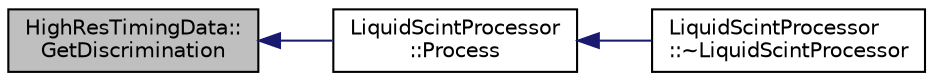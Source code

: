 digraph "HighResTimingData::GetDiscrimination"
{
  edge [fontname="Helvetica",fontsize="10",labelfontname="Helvetica",labelfontsize="10"];
  node [fontname="Helvetica",fontsize="10",shape=record];
  rankdir="LR";
  Node1 [label="HighResTimingData::\lGetDiscrimination",height=0.2,width=0.4,color="black", fillcolor="grey75", style="filled", fontcolor="black"];
  Node1 -> Node2 [dir="back",color="midnightblue",fontsize="10",style="solid",fontname="Helvetica"];
  Node2 [label="LiquidScintProcessor\l::Process",height=0.2,width=0.4,color="black", fillcolor="white", style="filled",URL="$d7/d6b/class_liquid_scint_processor.html#a6e1f7662a1362e5c14275c9a13388231"];
  Node2 -> Node3 [dir="back",color="midnightblue",fontsize="10",style="solid",fontname="Helvetica"];
  Node3 [label="LiquidScintProcessor\l::~LiquidScintProcessor",height=0.2,width=0.4,color="black", fillcolor="white", style="filled",URL="$d7/d6b/class_liquid_scint_processor.html#a4d89e8c3779a6903973b8313b063ceb1"];
}
